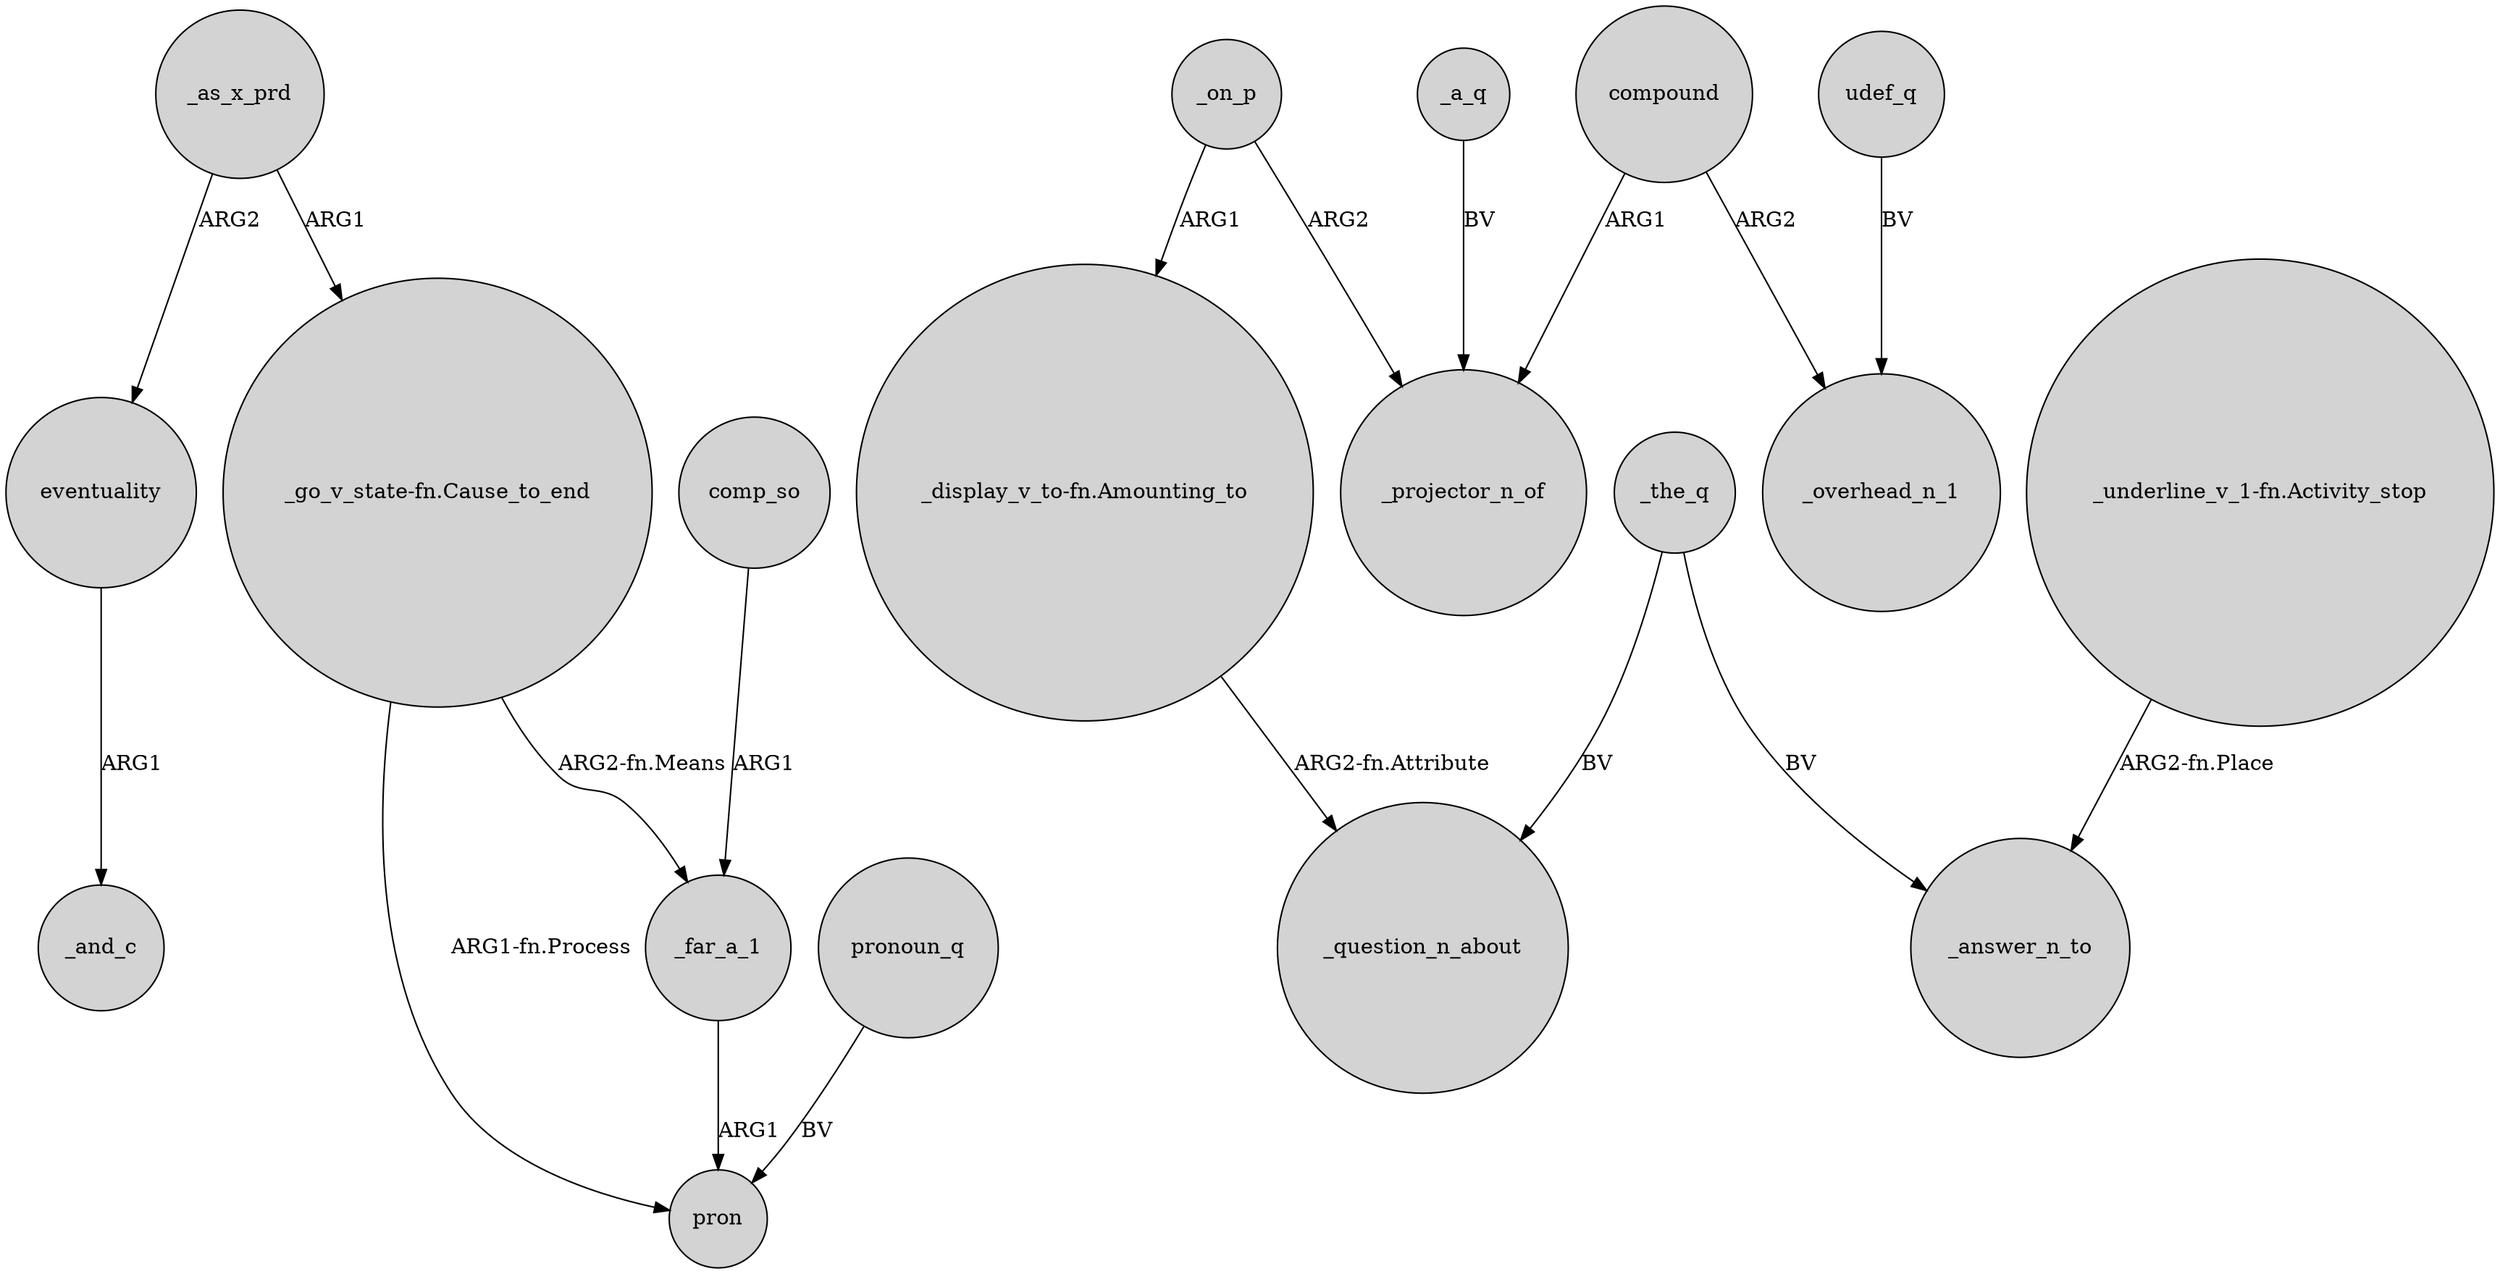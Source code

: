 digraph {
	node [shape=circle style=filled]
	eventuality -> _and_c [label=ARG1]
	pronoun_q -> pron [label=BV]
	comp_so -> _far_a_1 [label=ARG1]
	_as_x_prd -> eventuality [label=ARG2]
	_a_q -> _projector_n_of [label=BV]
	compound -> _overhead_n_1 [label=ARG2]
	"_go_v_state-fn.Cause_to_end" -> _far_a_1 [label="ARG2-fn.Means"]
	_far_a_1 -> pron [label=ARG1]
	_the_q -> _answer_n_to [label=BV]
	udef_q -> _overhead_n_1 [label=BV]
	compound -> _projector_n_of [label=ARG1]
	"_underline_v_1-fn.Activity_stop" -> _answer_n_to [label="ARG2-fn.Place"]
	_as_x_prd -> "_go_v_state-fn.Cause_to_end" [label=ARG1]
	"_go_v_state-fn.Cause_to_end" -> pron [label="ARG1-fn.Process"]
	_on_p -> _projector_n_of [label=ARG2]
	_the_q -> _question_n_about [label=BV]
	_on_p -> "_display_v_to-fn.Amounting_to" [label=ARG1]
	"_display_v_to-fn.Amounting_to" -> _question_n_about [label="ARG2-fn.Attribute"]
}
